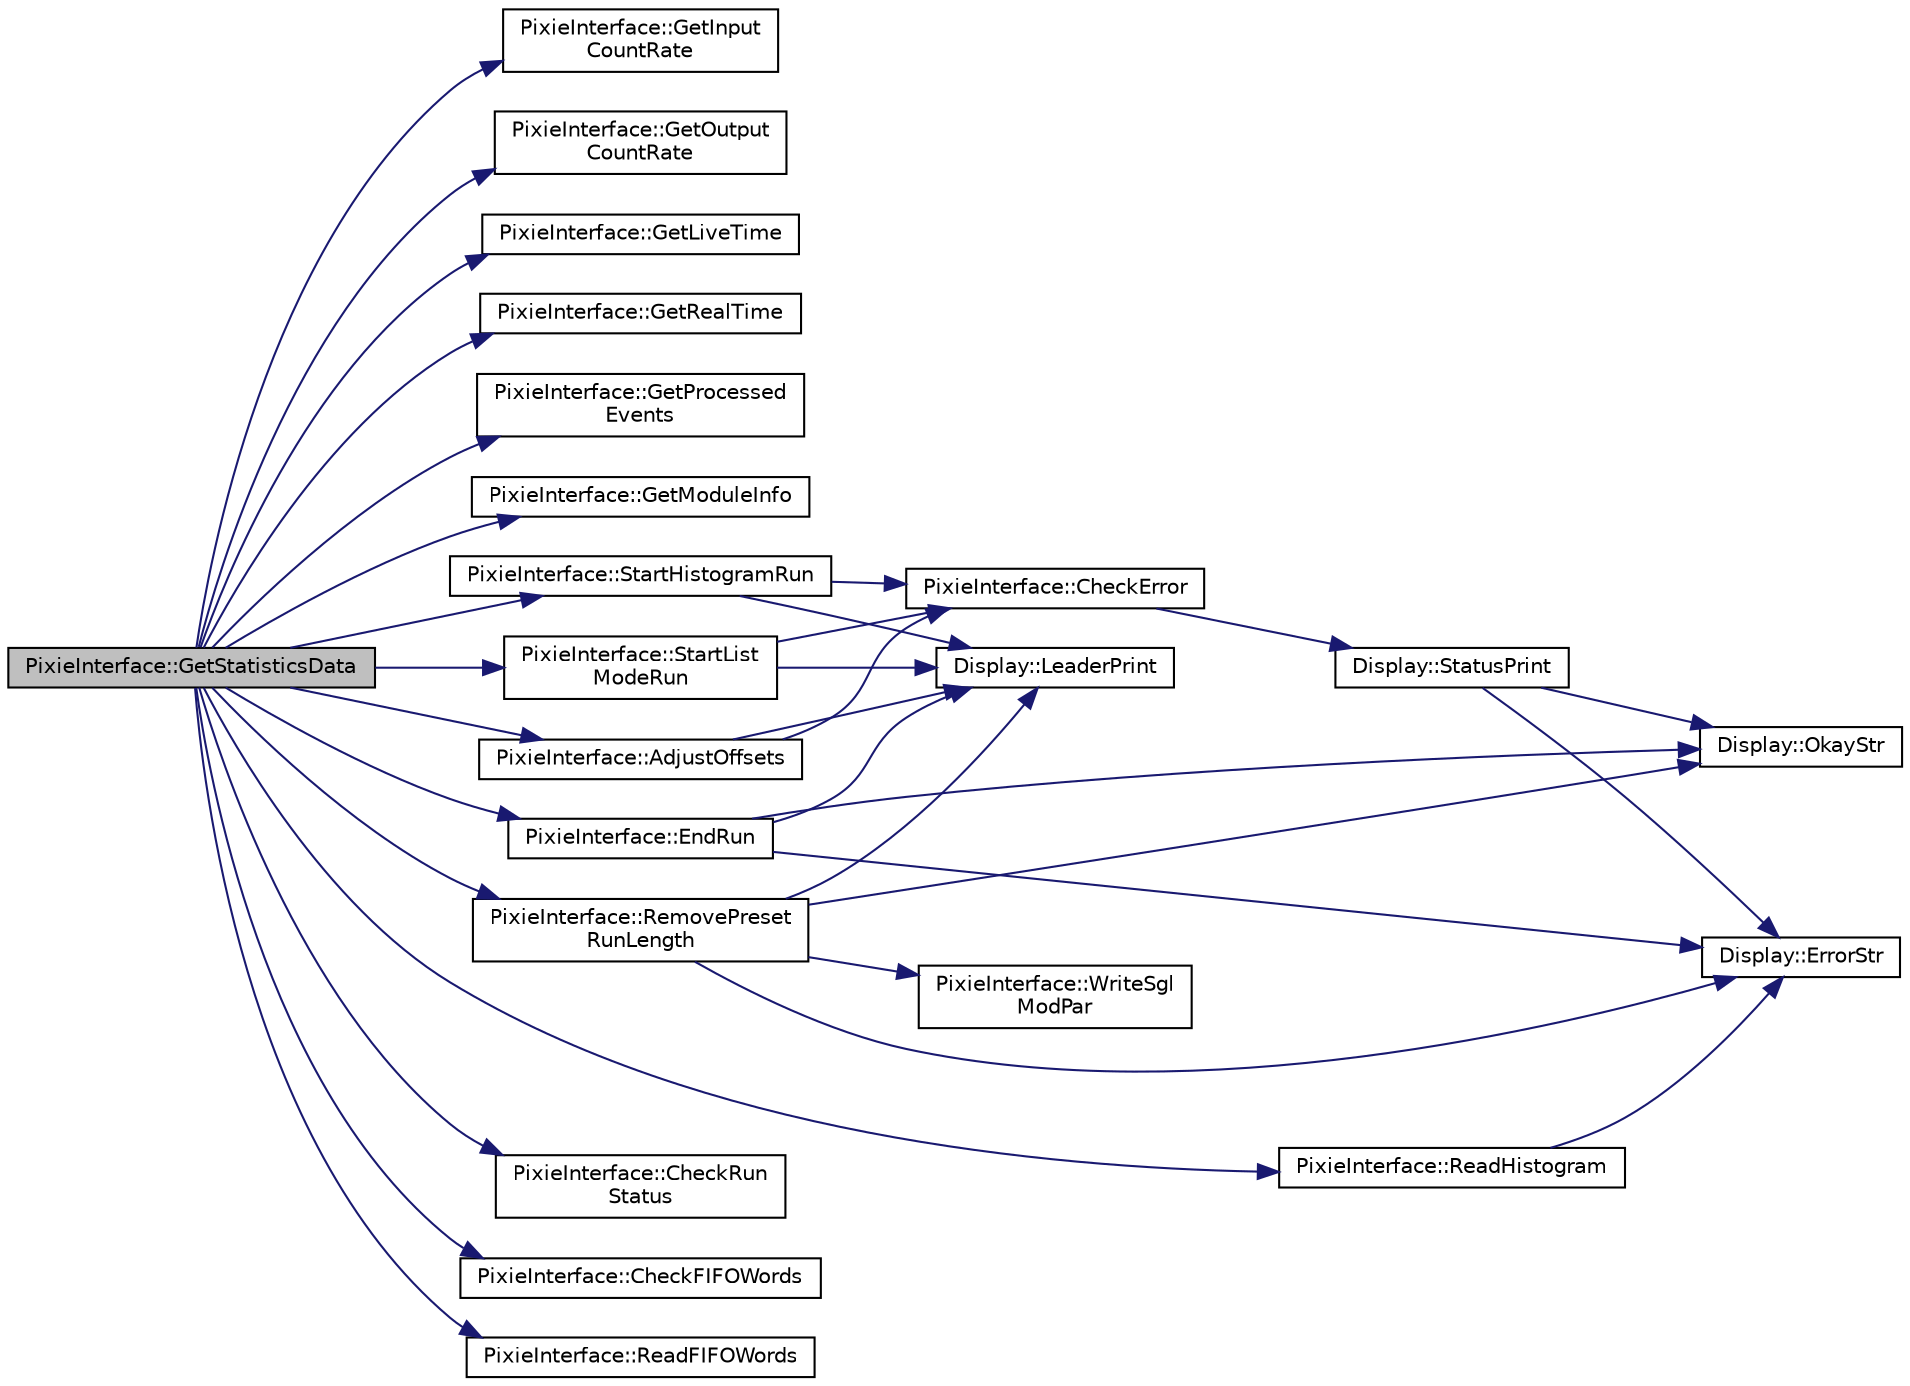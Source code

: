 digraph "PixieInterface::GetStatisticsData"
{
  edge [fontname="Helvetica",fontsize="10",labelfontname="Helvetica",labelfontsize="10"];
  node [fontname="Helvetica",fontsize="10",shape=record];
  rankdir="LR";
  Node1 [label="PixieInterface::GetStatisticsData",height=0.2,width=0.4,color="black", fillcolor="grey75", style="filled", fontcolor="black"];
  Node1 -> Node2 [color="midnightblue",fontsize="10",style="solid",fontname="Helvetica"];
  Node2 [label="PixieInterface::GetInput\lCountRate",height=0.2,width=0.4,color="black", fillcolor="white", style="filled",URL="$d9/dc6/class_pixie_interface.html#afd45372b9c63f50a34d12f61c750845a"];
  Node1 -> Node3 [color="midnightblue",fontsize="10",style="solid",fontname="Helvetica"];
  Node3 [label="PixieInterface::GetOutput\lCountRate",height=0.2,width=0.4,color="black", fillcolor="white", style="filled",URL="$d9/dc6/class_pixie_interface.html#aa7a12c3f42897a17c78418a20f4d2ccb"];
  Node1 -> Node4 [color="midnightblue",fontsize="10",style="solid",fontname="Helvetica"];
  Node4 [label="PixieInterface::GetLiveTime",height=0.2,width=0.4,color="black", fillcolor="white", style="filled",URL="$d9/dc6/class_pixie_interface.html#a5674ab616d8a743aa849d876fb0ca598"];
  Node1 -> Node5 [color="midnightblue",fontsize="10",style="solid",fontname="Helvetica"];
  Node5 [label="PixieInterface::GetRealTime",height=0.2,width=0.4,color="black", fillcolor="white", style="filled",URL="$d9/dc6/class_pixie_interface.html#a2fbc3c667a57c053f266c8883e12681b"];
  Node1 -> Node6 [color="midnightblue",fontsize="10",style="solid",fontname="Helvetica"];
  Node6 [label="PixieInterface::GetProcessed\lEvents",height=0.2,width=0.4,color="black", fillcolor="white", style="filled",URL="$d9/dc6/class_pixie_interface.html#a61fadd089865d2409f413a0208a15de4"];
  Node1 -> Node7 [color="midnightblue",fontsize="10",style="solid",fontname="Helvetica"];
  Node7 [label="PixieInterface::GetModuleInfo",height=0.2,width=0.4,color="black", fillcolor="white", style="filled",URL="$d9/dc6/class_pixie_interface.html#af1cd46957b5aaa70004b1bb0c44d312e"];
  Node1 -> Node8 [color="midnightblue",fontsize="10",style="solid",fontname="Helvetica"];
  Node8 [label="PixieInterface::StartHistogramRun",height=0.2,width=0.4,color="black", fillcolor="white", style="filled",URL="$d9/dc6/class_pixie_interface.html#afd46659640c05572d21cb408673e0fb9"];
  Node8 -> Node9 [color="midnightblue",fontsize="10",style="solid",fontname="Helvetica"];
  Node9 [label="Display::LeaderPrint",height=0.2,width=0.4,color="black", fillcolor="white", style="filled",URL="$da/d6a/namespace_display.html#ae1b6ae7834913dfdef71ad859e261c55"];
  Node8 -> Node10 [color="midnightblue",fontsize="10",style="solid",fontname="Helvetica"];
  Node10 [label="PixieInterface::CheckError",height=0.2,width=0.4,color="black", fillcolor="white", style="filled",URL="$d9/dc6/class_pixie_interface.html#a41e2b9bfda66a5ba3b89aabd11ec5b48"];
  Node10 -> Node11 [color="midnightblue",fontsize="10",style="solid",fontname="Helvetica"];
  Node11 [label="Display::StatusPrint",height=0.2,width=0.4,color="black", fillcolor="white", style="filled",URL="$da/d6a/namespace_display.html#ad59fed09552cdea4f78fea07f06d7a4e"];
  Node11 -> Node12 [color="midnightblue",fontsize="10",style="solid",fontname="Helvetica"];
  Node12 [label="Display::ErrorStr",height=0.2,width=0.4,color="black", fillcolor="white", style="filled",URL="$da/d6a/namespace_display.html#a762315ce58efcb1203edfcb74158f59b"];
  Node11 -> Node13 [color="midnightblue",fontsize="10",style="solid",fontname="Helvetica"];
  Node13 [label="Display::OkayStr",height=0.2,width=0.4,color="black", fillcolor="white", style="filled",URL="$da/d6a/namespace_display.html#a959223815cca12935461ff196af53168"];
  Node1 -> Node14 [color="midnightblue",fontsize="10",style="solid",fontname="Helvetica"];
  Node14 [label="PixieInterface::StartList\lModeRun",height=0.2,width=0.4,color="black", fillcolor="white", style="filled",URL="$d9/dc6/class_pixie_interface.html#a79af70fc2c00e23efb24a047dc5fe9c2"];
  Node14 -> Node9 [color="midnightblue",fontsize="10",style="solid",fontname="Helvetica"];
  Node14 -> Node10 [color="midnightblue",fontsize="10",style="solid",fontname="Helvetica"];
  Node1 -> Node15 [color="midnightblue",fontsize="10",style="solid",fontname="Helvetica"];
  Node15 [label="PixieInterface::CheckRun\lStatus",height=0.2,width=0.4,color="black", fillcolor="white", style="filled",URL="$d9/dc6/class_pixie_interface.html#ac3107015236ddf3ecb0536a5da92fed9"];
  Node1 -> Node16 [color="midnightblue",fontsize="10",style="solid",fontname="Helvetica"];
  Node16 [label="PixieInterface::CheckFIFOWords",height=0.2,width=0.4,color="black", fillcolor="white", style="filled",URL="$d9/dc6/class_pixie_interface.html#a8a82fedb052521434d3780b6cefefc36"];
  Node1 -> Node17 [color="midnightblue",fontsize="10",style="solid",fontname="Helvetica"];
  Node17 [label="PixieInterface::ReadFIFOWords",height=0.2,width=0.4,color="black", fillcolor="white", style="filled",URL="$d9/dc6/class_pixie_interface.html#ad035e92c810a596c5fc92cc2a27bdd84"];
  Node1 -> Node18 [color="midnightblue",fontsize="10",style="solid",fontname="Helvetica"];
  Node18 [label="PixieInterface::EndRun",height=0.2,width=0.4,color="black", fillcolor="white", style="filled",URL="$d9/dc6/class_pixie_interface.html#a835561dc9e2ac27d045dcf1cd043fc9f"];
  Node18 -> Node9 [color="midnightblue",fontsize="10",style="solid",fontname="Helvetica"];
  Node18 -> Node12 [color="midnightblue",fontsize="10",style="solid",fontname="Helvetica"];
  Node18 -> Node13 [color="midnightblue",fontsize="10",style="solid",fontname="Helvetica"];
  Node1 -> Node19 [color="midnightblue",fontsize="10",style="solid",fontname="Helvetica"];
  Node19 [label="PixieInterface::RemovePreset\lRunLength",height=0.2,width=0.4,color="black", fillcolor="white", style="filled",URL="$d9/dc6/class_pixie_interface.html#a17af41261f095c91989bb9032888c314"];
  Node19 -> Node9 [color="midnightblue",fontsize="10",style="solid",fontname="Helvetica"];
  Node19 -> Node20 [color="midnightblue",fontsize="10",style="solid",fontname="Helvetica"];
  Node20 [label="PixieInterface::WriteSgl\lModPar",height=0.2,width=0.4,color="black", fillcolor="white", style="filled",URL="$d9/dc6/class_pixie_interface.html#a3804dfd96274f4938bdba15cf9e6fe09"];
  Node19 -> Node12 [color="midnightblue",fontsize="10",style="solid",fontname="Helvetica"];
  Node19 -> Node13 [color="midnightblue",fontsize="10",style="solid",fontname="Helvetica"];
  Node1 -> Node21 [color="midnightblue",fontsize="10",style="solid",fontname="Helvetica"];
  Node21 [label="PixieInterface::ReadHistogram",height=0.2,width=0.4,color="black", fillcolor="white", style="filled",URL="$d9/dc6/class_pixie_interface.html#aaeb270efa120bd3053d80ffecaac2361"];
  Node21 -> Node12 [color="midnightblue",fontsize="10",style="solid",fontname="Helvetica"];
  Node1 -> Node22 [color="midnightblue",fontsize="10",style="solid",fontname="Helvetica"];
  Node22 [label="PixieInterface::AdjustOffsets",height=0.2,width=0.4,color="black", fillcolor="white", style="filled",URL="$d9/dc6/class_pixie_interface.html#ad93aa1daeb7b92efe2dbea5f24934ae7"];
  Node22 -> Node9 [color="midnightblue",fontsize="10",style="solid",fontname="Helvetica"];
  Node22 -> Node10 [color="midnightblue",fontsize="10",style="solid",fontname="Helvetica"];
}
